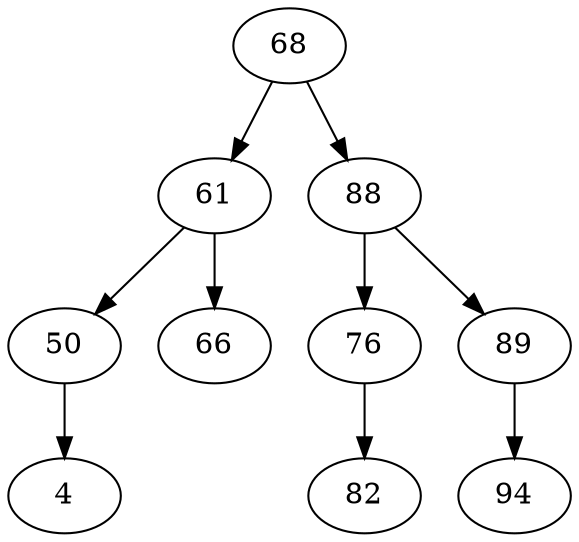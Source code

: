 digraph "Binary Search Tree" {
	68 [label=68]
	61 [label=61]
	50 [label=50]
	4 [label=4]
	50 -> 4
	61 -> 50
	66 [label=66]
	61 -> 66
	68 -> 61
	88 [label=88]
	76 [label=76]
	82 [label=82]
	76 -> 82
	88 -> 76
	89 [label=89]
	94 [label=94]
	89 -> 94
	88 -> 89
	68 -> 88
}
